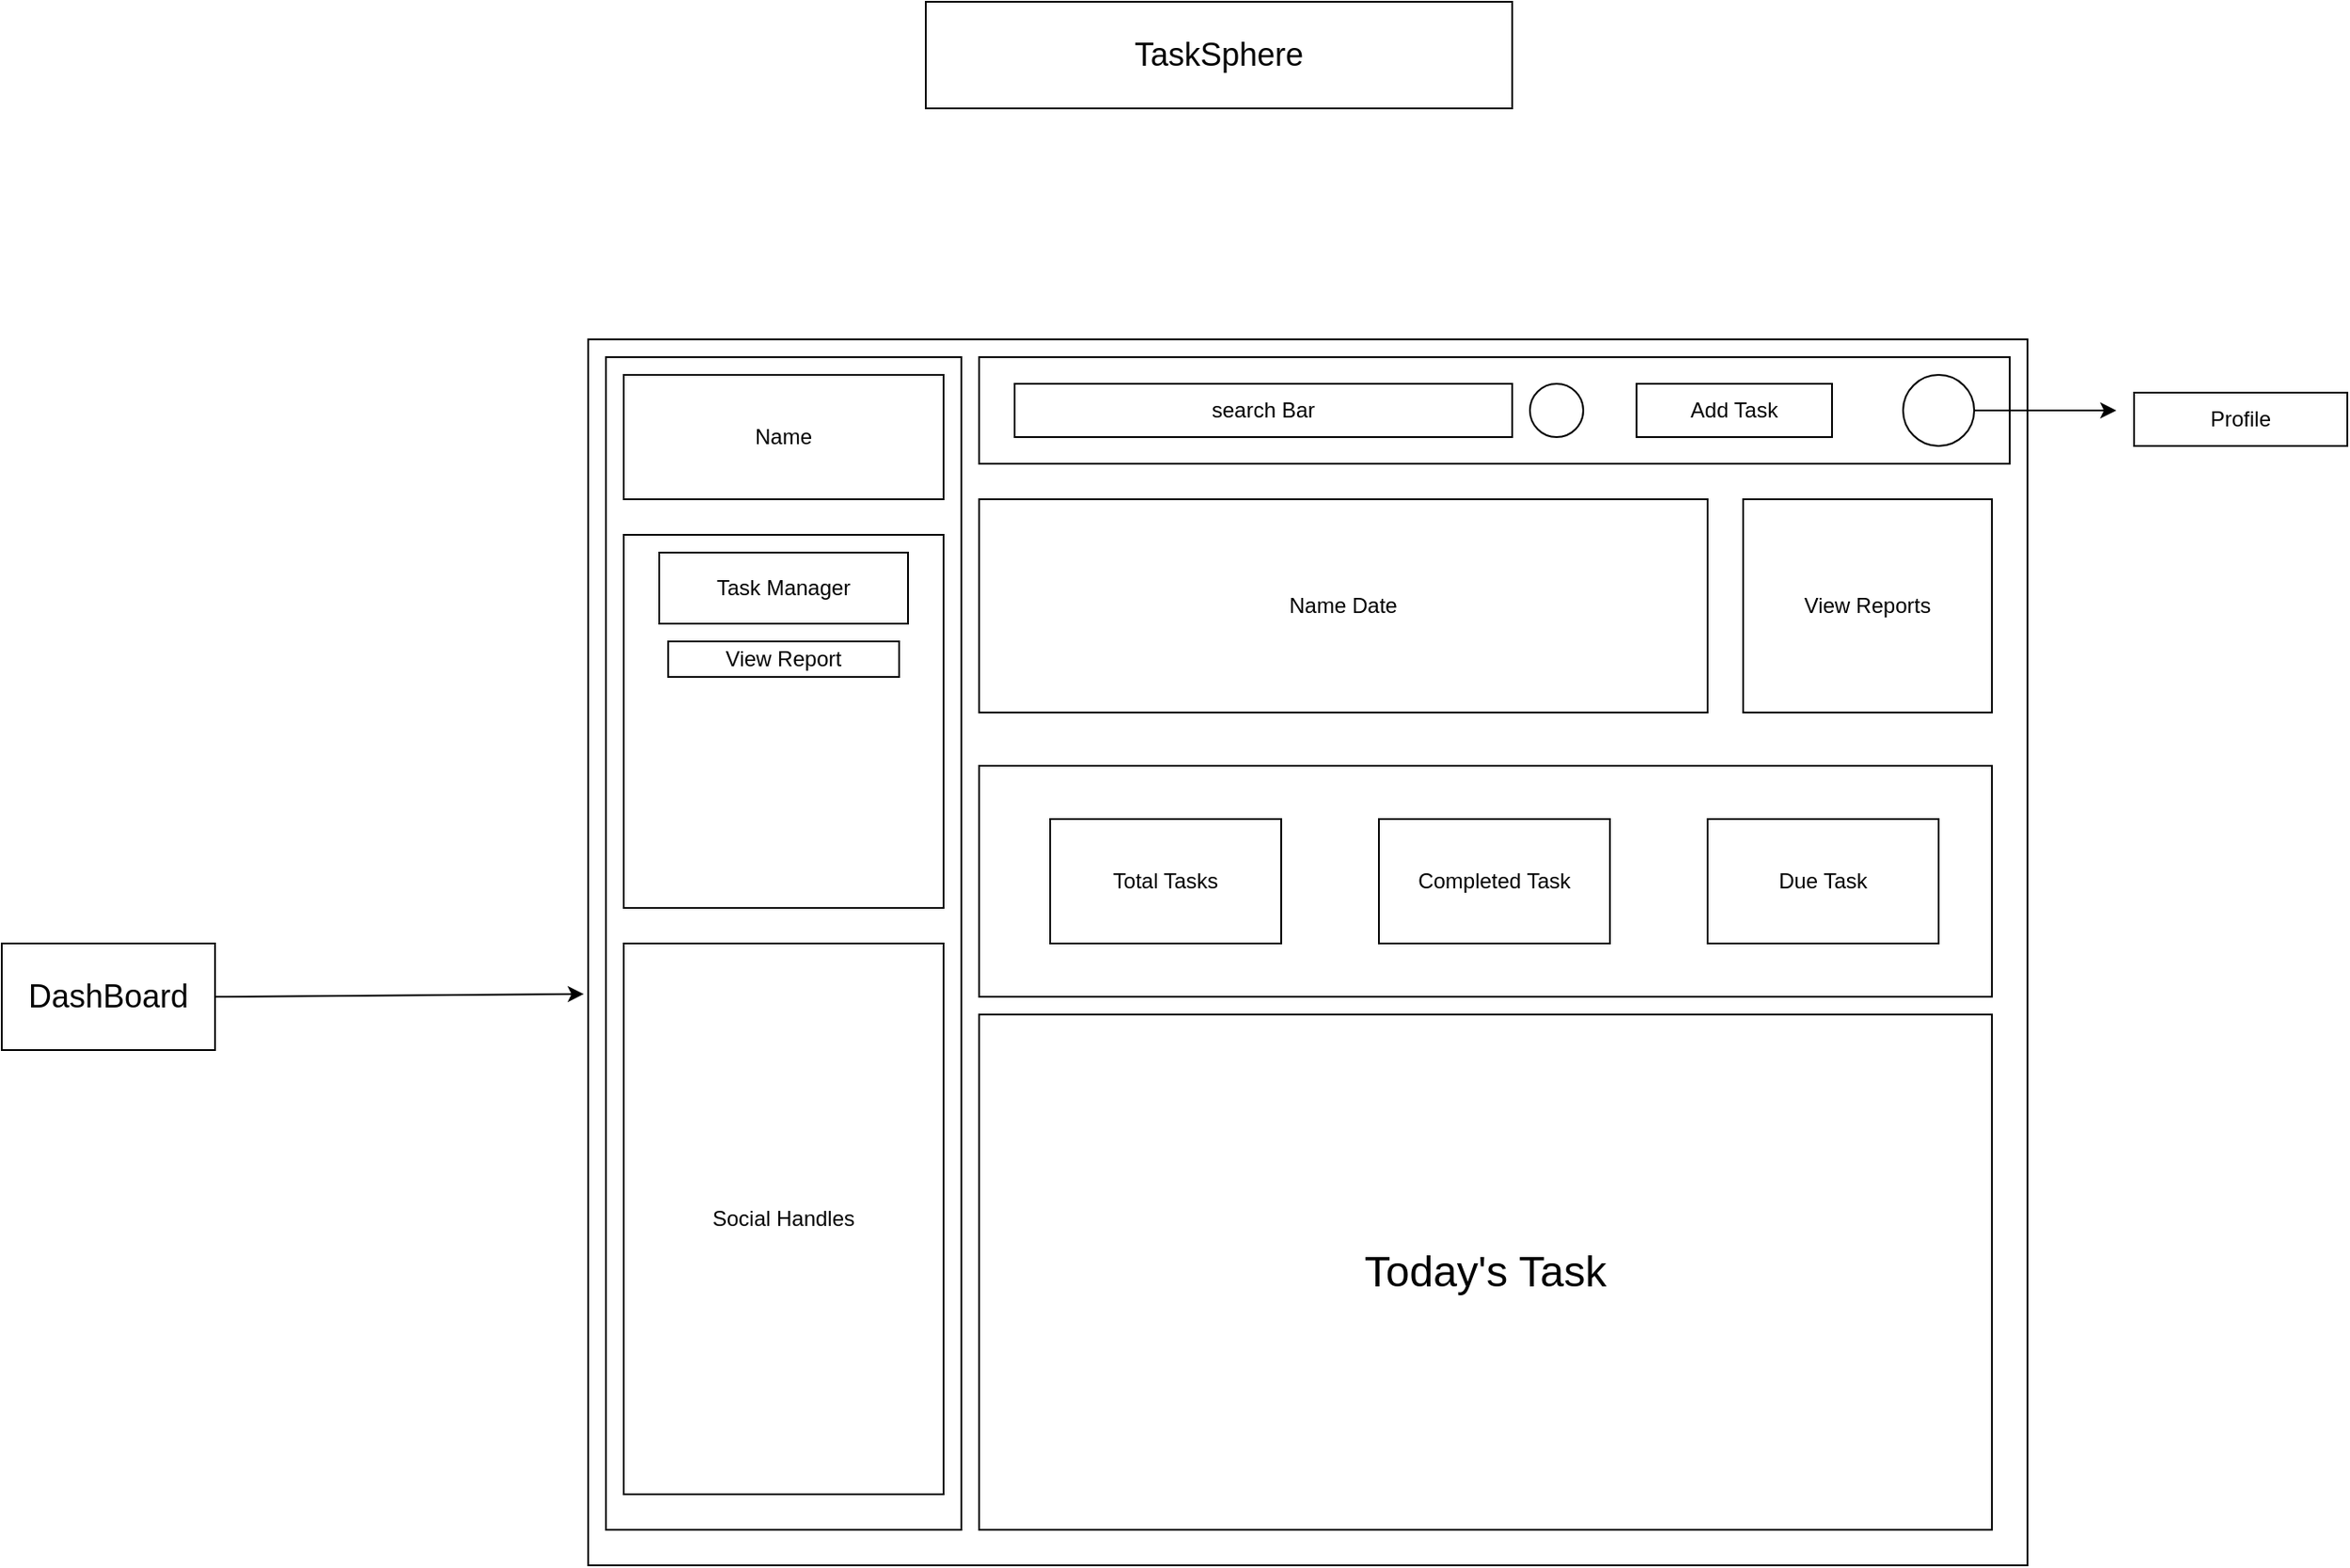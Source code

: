 <mxfile>
    <diagram id="ZZ6XBX5WWAlYk8fHN0BO" name="Page-1">
        <mxGraphModel dx="3001" dy="1678" grid="1" gridSize="10" guides="1" tooltips="1" connect="1" arrows="1" fold="1" page="1" pageScale="1" pageWidth="850" pageHeight="1100" math="0" shadow="0">
            <root>
                <mxCell id="0"/>
                <mxCell id="1" parent="0"/>
                <mxCell id="2" value="" style="whiteSpace=wrap;html=1;" parent="1" vertex="1">
                    <mxGeometry y="30" width="810" height="690" as="geometry"/>
                </mxCell>
                <mxCell id="5" value="" style="whiteSpace=wrap;html=1;" parent="1" vertex="1">
                    <mxGeometry x="220" y="40" width="580" height="60" as="geometry"/>
                </mxCell>
                <mxCell id="6" value="search Bar" style="whiteSpace=wrap;html=1;" parent="1" vertex="1">
                    <mxGeometry x="240" y="55" width="280" height="30" as="geometry"/>
                </mxCell>
                <mxCell id="7" value="" style="ellipse;whiteSpace=wrap;html=1;" parent="1" vertex="1">
                    <mxGeometry x="530" y="55" width="30" height="30" as="geometry"/>
                </mxCell>
                <mxCell id="8" value="Add Task" style="whiteSpace=wrap;html=1;" parent="1" vertex="1">
                    <mxGeometry x="590" y="55" width="110" height="30" as="geometry"/>
                </mxCell>
                <mxCell id="11" style="edgeStyle=none;html=1;exitX=1;exitY=0.5;exitDx=0;exitDy=0;" parent="1" source="10" edge="1">
                    <mxGeometry relative="1" as="geometry">
                        <mxPoint x="860" y="70" as="targetPoint"/>
                    </mxGeometry>
                </mxCell>
                <mxCell id="10" value="" style="ellipse;whiteSpace=wrap;html=1;" parent="1" vertex="1">
                    <mxGeometry x="740" y="50" width="40" height="40" as="geometry"/>
                </mxCell>
                <mxCell id="12" value="Profile" style="whiteSpace=wrap;html=1;" parent="1" vertex="1">
                    <mxGeometry x="870" y="60" width="120" height="30" as="geometry"/>
                </mxCell>
                <mxCell id="13" value="" style="whiteSpace=wrap;html=1;" parent="1" vertex="1">
                    <mxGeometry x="10" y="40" width="200" height="660" as="geometry"/>
                </mxCell>
                <mxCell id="14" value="Name" style="whiteSpace=wrap;html=1;" parent="1" vertex="1">
                    <mxGeometry x="20" y="50" width="180" height="70" as="geometry"/>
                </mxCell>
                <mxCell id="15" value="" style="whiteSpace=wrap;html=1;" parent="1" vertex="1">
                    <mxGeometry x="20" y="140" width="180" height="210" as="geometry"/>
                </mxCell>
                <mxCell id="16" value="Task Manager" style="whiteSpace=wrap;html=1;" parent="1" vertex="1">
                    <mxGeometry x="40" y="150" width="140" height="40" as="geometry"/>
                </mxCell>
                <mxCell id="18" value="View Report" style="whiteSpace=wrap;html=1;" parent="1" vertex="1">
                    <mxGeometry x="45" y="200" width="130" height="20" as="geometry"/>
                </mxCell>
                <mxCell id="19" value="Social Handles" style="whiteSpace=wrap;html=1;" parent="1" vertex="1">
                    <mxGeometry x="20" y="370" width="180" height="310" as="geometry"/>
                </mxCell>
                <mxCell id="21" value="Name Date" style="whiteSpace=wrap;html=1;" parent="1" vertex="1">
                    <mxGeometry x="220" y="120" width="410" height="120" as="geometry"/>
                </mxCell>
                <mxCell id="22" value="View Reports" style="whiteSpace=wrap;html=1;" parent="1" vertex="1">
                    <mxGeometry x="650" y="120" width="140" height="120" as="geometry"/>
                </mxCell>
                <mxCell id="23" value="&lt;font style=&quot;font-size: 24px;&quot;&gt;Today's Task&lt;/font&gt;" style="whiteSpace=wrap;html=1;" parent="1" vertex="1">
                    <mxGeometry x="220" y="410" width="570" height="290" as="geometry"/>
                </mxCell>
                <mxCell id="24" value="" style="whiteSpace=wrap;html=1;" parent="1" vertex="1">
                    <mxGeometry x="220" y="270" width="570" height="130" as="geometry"/>
                </mxCell>
                <mxCell id="25" value="Total Tasks" style="whiteSpace=wrap;html=1;" parent="1" vertex="1">
                    <mxGeometry x="260" y="300" width="130" height="70" as="geometry"/>
                </mxCell>
                <mxCell id="26" value="Completed Task" style="whiteSpace=wrap;html=1;" parent="1" vertex="1">
                    <mxGeometry x="445" y="300" width="130" height="70" as="geometry"/>
                </mxCell>
                <mxCell id="27" value="Due Task" style="whiteSpace=wrap;html=1;" parent="1" vertex="1">
                    <mxGeometry x="630" y="300" width="130" height="70" as="geometry"/>
                </mxCell>
                <mxCell id="28" value="&lt;font style=&quot;font-size: 18px;&quot;&gt;TaskSphere&lt;/font&gt;" style="whiteSpace=wrap;html=1;" vertex="1" parent="1">
                    <mxGeometry x="190" y="-160" width="330" height="60" as="geometry"/>
                </mxCell>
                <mxCell id="31" style="edgeStyle=none;html=1;exitX=1;exitY=0.5;exitDx=0;exitDy=0;entryX=-0.003;entryY=0.534;entryDx=0;entryDy=0;entryPerimeter=0;fontSize=18;" edge="1" parent="1" source="29" target="2">
                    <mxGeometry relative="1" as="geometry"/>
                </mxCell>
                <mxCell id="29" value="DashBoard" style="whiteSpace=wrap;html=1;fontSize=18;" vertex="1" parent="1">
                    <mxGeometry x="-330" y="370" width="120" height="60" as="geometry"/>
                </mxCell>
            </root>
        </mxGraphModel>
    </diagram>
</mxfile>